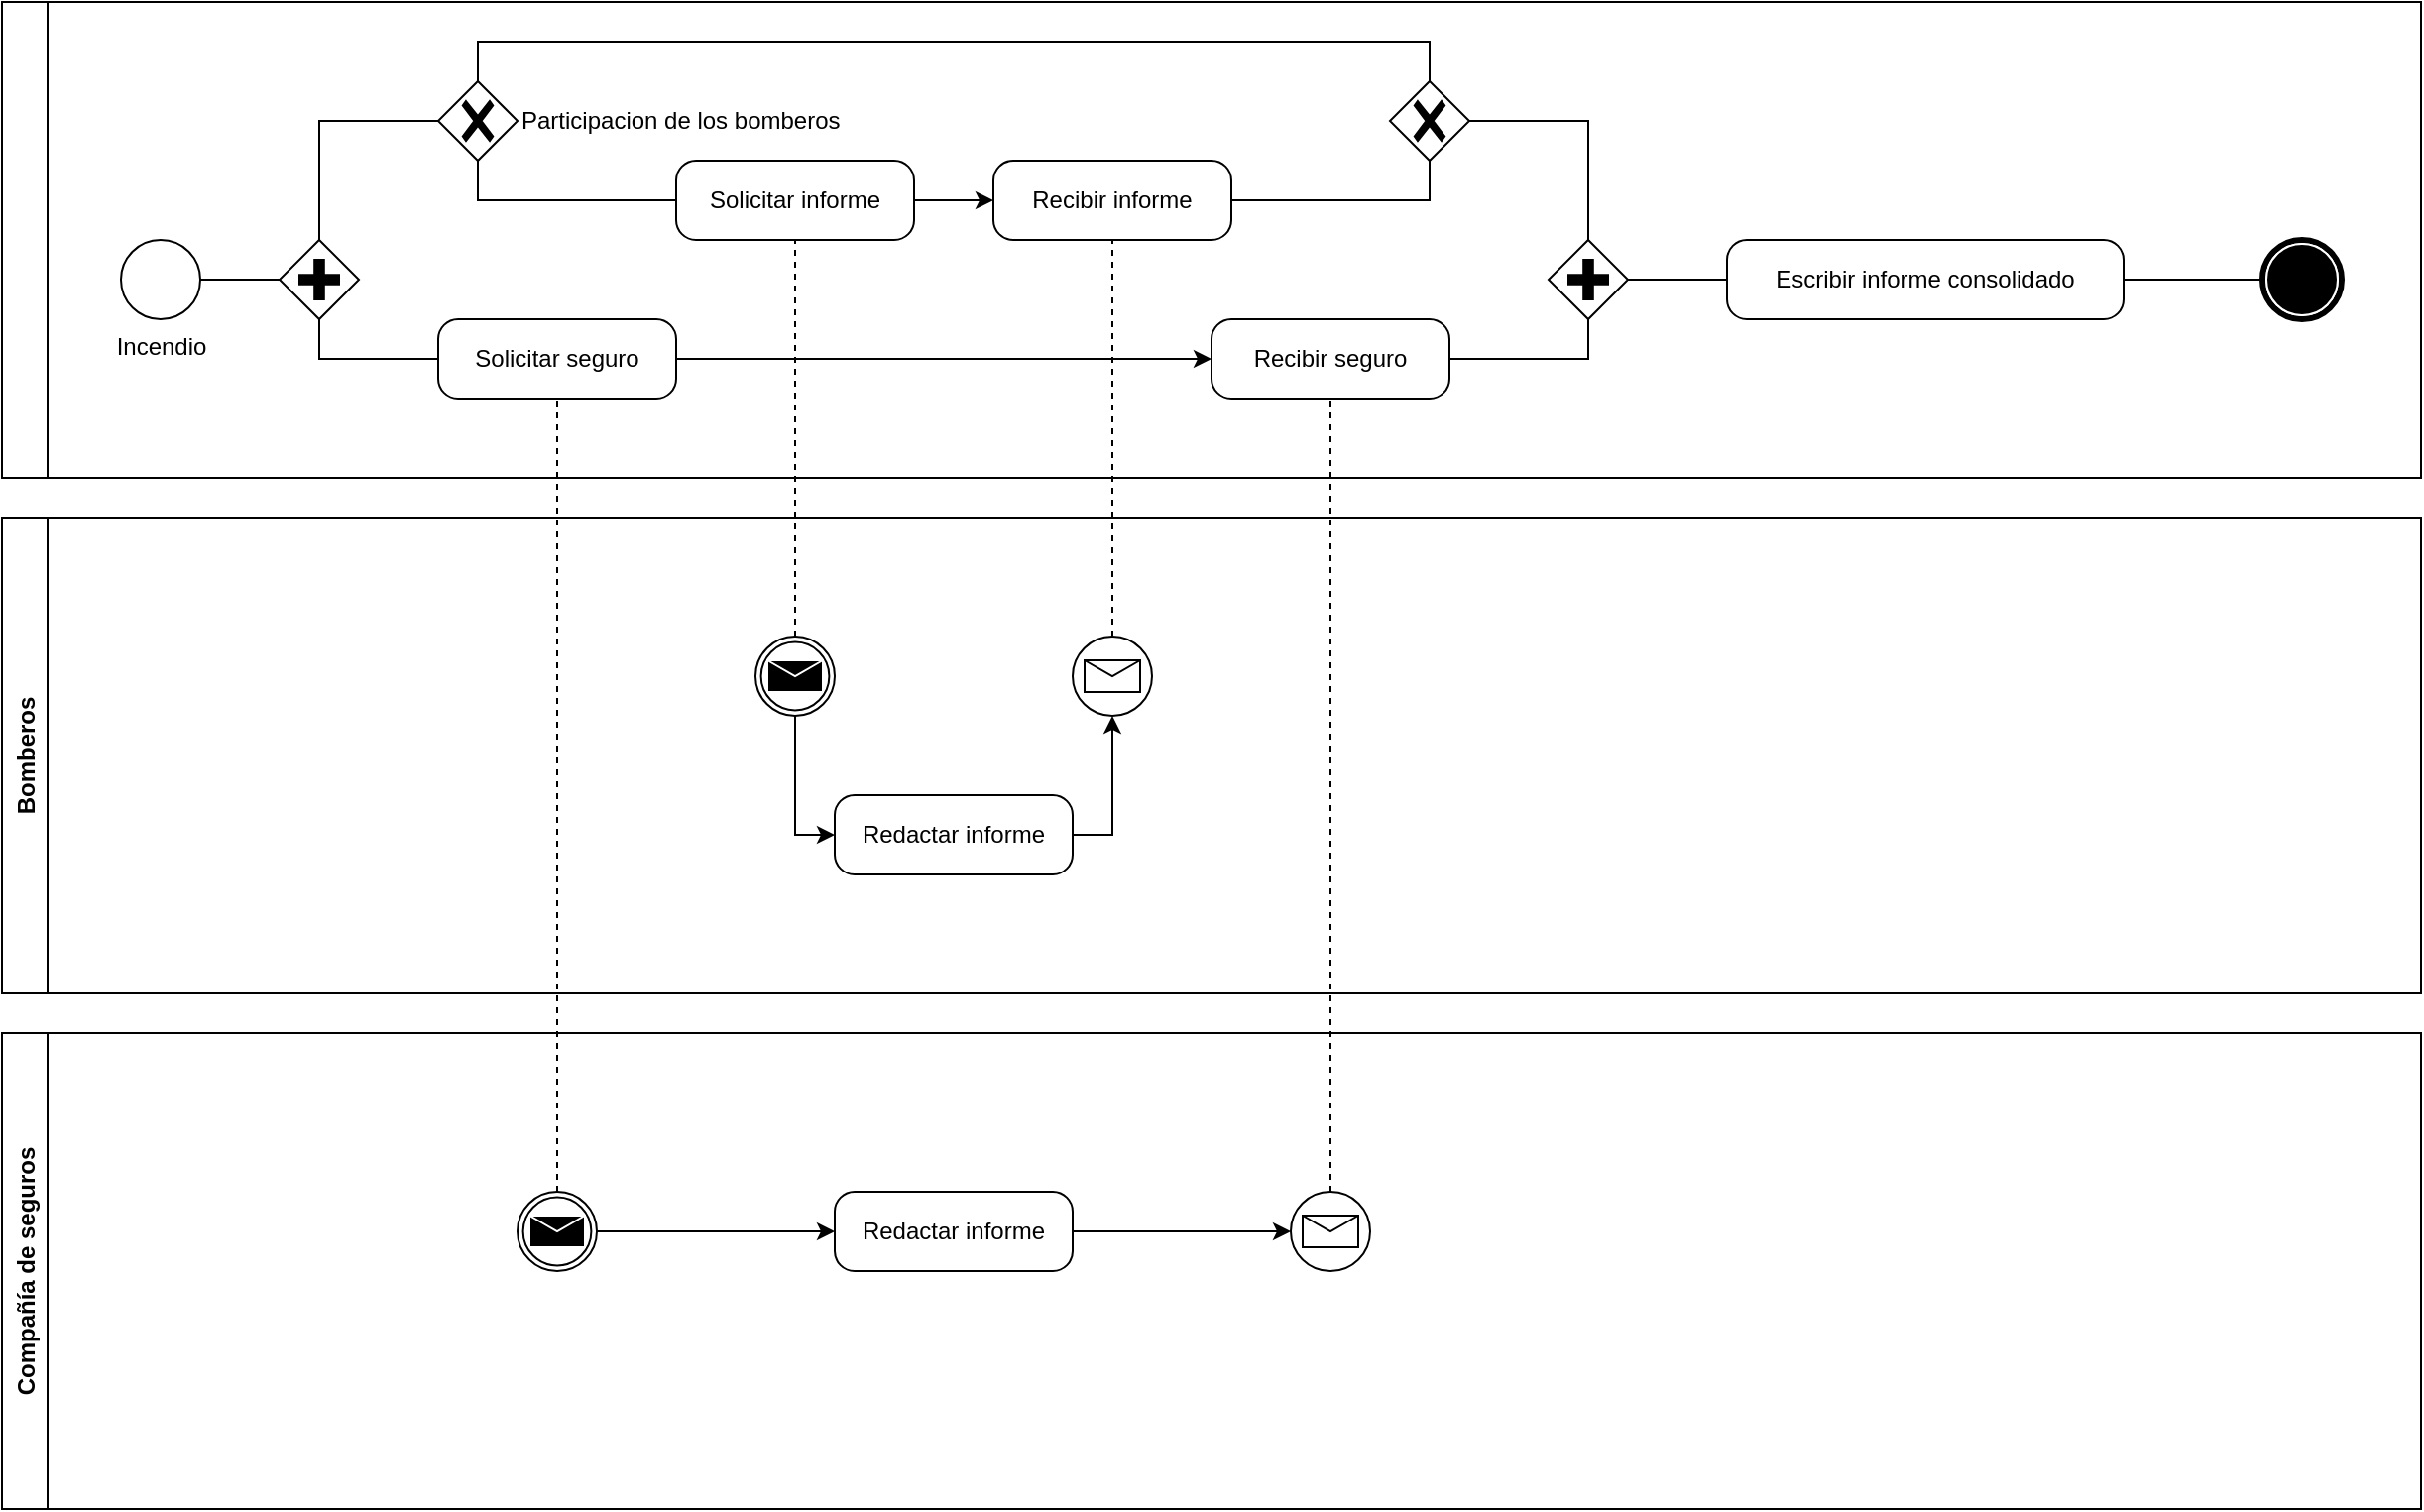 <mxfile version="20.4.1" type="device"><diagram id="_P3PEBaizZ3fYdOuVexj" name="Página-1"><mxGraphModel dx="2175" dy="793" grid="1" gridSize="10" guides="1" tooltips="1" connect="1" arrows="1" fold="1" page="1" pageScale="1" pageWidth="827" pageHeight="1169" math="0" shadow="0"><root><mxCell id="0"/><mxCell id="1" parent="0"/><mxCell id="GgYrNRC_9KO9TzAsa78y-1" value="&lt;div&gt;Incendio&lt;/div&gt;" style="points=[[0.145,0.145,0],[0.5,0,0],[0.855,0.145,0],[1,0.5,0],[0.855,0.855,0],[0.5,1,0],[0.145,0.855,0],[0,0.5,0]];shape=mxgraph.bpmn.event;html=1;verticalLabelPosition=bottom;labelBackgroundColor=#ffffff;verticalAlign=top;align=center;perimeter=ellipsePerimeter;outlineConnect=0;aspect=fixed;outline=standard;symbol=general;" vertex="1" parent="1"><mxGeometry x="40" y="200" width="40" height="40" as="geometry"/></mxCell><mxCell id="GgYrNRC_9KO9TzAsa78y-2" value="Solicitar seguro" style="points=[[0.25,0,0],[0.5,0,0],[0.75,0,0],[1,0.25,0],[1,0.5,0],[1,0.75,0],[0.75,1,0],[0.5,1,0],[0.25,1,0],[0,0.75,0],[0,0.5,0],[0,0.25,0]];shape=mxgraph.bpmn.task;whiteSpace=wrap;rectStyle=rounded;size=10;taskMarker=abstract;" vertex="1" parent="1"><mxGeometry x="200" y="240" width="120" height="40" as="geometry"/></mxCell><mxCell id="GgYrNRC_9KO9TzAsa78y-3" value="" style="points=[[0.25,0.25,0],[0.5,0,0],[0.75,0.25,0],[1,0.5,0],[0.75,0.75,0],[0.5,1,0],[0.25,0.75,0],[0,0.5,0]];shape=mxgraph.bpmn.gateway2;html=1;verticalLabelPosition=bottom;labelBackgroundColor=#ffffff;verticalAlign=top;align=center;perimeter=rhombusPerimeter;outlineConnect=0;outline=none;symbol=none;gwType=parallel;" vertex="1" parent="1"><mxGeometry x="120" y="200" width="40" height="40" as="geometry"/></mxCell><mxCell id="GgYrNRC_9KO9TzAsa78y-4" value="" style="endArrow=none;html=1;rounded=0;exitX=1;exitY=0.5;exitDx=0;exitDy=0;exitPerimeter=0;entryX=0;entryY=0.5;entryDx=0;entryDy=0;entryPerimeter=0;" edge="1" parent="1" source="GgYrNRC_9KO9TzAsa78y-1" target="GgYrNRC_9KO9TzAsa78y-3"><mxGeometry width="50" height="50" relative="1" as="geometry"><mxPoint x="230" y="290" as="sourcePoint"/><mxPoint x="440" y="390" as="targetPoint"/></mxGeometry></mxCell><mxCell id="GgYrNRC_9KO9TzAsa78y-5" value="" style="endArrow=none;html=1;rounded=0;entryX=0;entryY=0.5;entryDx=0;entryDy=0;entryPerimeter=0;" edge="1" parent="1" target="GgYrNRC_9KO9TzAsa78y-2"><mxGeometry width="50" height="50" relative="1" as="geometry"><mxPoint x="140" y="240" as="sourcePoint"/><mxPoint x="440" y="390" as="targetPoint"/><Array as="points"><mxPoint x="140" y="260"/></Array></mxGeometry></mxCell><mxCell id="GgYrNRC_9KO9TzAsa78y-6" value="&lt;div&gt;Participacion de los bomberos&lt;/div&gt;" style="points=[[0.25,0.25,0],[0.5,0,0],[0.75,0.25,0],[1,0.5,0],[0.75,0.75,0],[0.5,1,0],[0.25,0.75,0],[0,0.5,0]];shape=mxgraph.bpmn.gateway2;html=1;verticalLabelPosition=middle;labelBackgroundColor=#ffffff;verticalAlign=middle;align=left;perimeter=rhombusPerimeter;outlineConnect=0;outline=none;symbol=none;gwType=exclusive;labelPosition=right;" vertex="1" parent="1"><mxGeometry x="200" y="120" width="40" height="40" as="geometry"/></mxCell><mxCell id="GgYrNRC_9KO9TzAsa78y-7" value="" style="endArrow=none;html=1;rounded=0;exitX=0.5;exitY=0;exitDx=0;exitDy=0;exitPerimeter=0;entryX=0;entryY=0.5;entryDx=0;entryDy=0;entryPerimeter=0;" edge="1" parent="1" source="GgYrNRC_9KO9TzAsa78y-3" target="GgYrNRC_9KO9TzAsa78y-6"><mxGeometry width="50" height="50" relative="1" as="geometry"><mxPoint x="390" y="440" as="sourcePoint"/><mxPoint x="440" y="390" as="targetPoint"/><Array as="points"><mxPoint x="140" y="140"/></Array></mxGeometry></mxCell><mxCell id="GgYrNRC_9KO9TzAsa78y-10" value="Solicitar informe" style="points=[[0.25,0,0],[0.5,0,0],[0.75,0,0],[1,0.25,0],[1,0.5,0],[1,0.75,0],[0.75,1,0],[0.5,1,0],[0.25,1,0],[0,0.75,0],[0,0.5,0],[0,0.25,0]];shape=mxgraph.bpmn.task;whiteSpace=wrap;rectStyle=rounded;size=10;taskMarker=abstract;" vertex="1" parent="1"><mxGeometry x="320" y="160" width="120" height="40" as="geometry"/></mxCell><mxCell id="GgYrNRC_9KO9TzAsa78y-12" value="" style="endArrow=none;html=1;rounded=0;exitX=0.5;exitY=1;exitDx=0;exitDy=0;exitPerimeter=0;entryX=0;entryY=0.5;entryDx=0;entryDy=0;entryPerimeter=0;" edge="1" parent="1" source="GgYrNRC_9KO9TzAsa78y-6" target="GgYrNRC_9KO9TzAsa78y-10"><mxGeometry width="50" height="50" relative="1" as="geometry"><mxPoint x="390" y="350" as="sourcePoint"/><mxPoint x="440" y="300" as="targetPoint"/><Array as="points"><mxPoint x="220" y="180"/></Array></mxGeometry></mxCell><mxCell id="GgYrNRC_9KO9TzAsa78y-13" value="" style="endArrow=none;html=1;rounded=0;exitX=0.5;exitY=0;exitDx=0;exitDy=0;exitPerimeter=0;entryX=0.5;entryY=0;entryDx=0;entryDy=0;entryPerimeter=0;" edge="1" parent="1" source="GgYrNRC_9KO9TzAsa78y-6" target="GgYrNRC_9KO9TzAsa78y-16"><mxGeometry width="50" height="50" relative="1" as="geometry"><mxPoint x="390" y="350" as="sourcePoint"/><mxPoint x="280" y="100" as="targetPoint"/><Array as="points"><mxPoint x="220" y="100"/><mxPoint x="580" y="100"/><mxPoint x="700" y="100"/></Array></mxGeometry></mxCell><mxCell id="GgYrNRC_9KO9TzAsa78y-14" value="Recibir seguro" style="points=[[0.25,0,0],[0.5,0,0],[0.75,0,0],[1,0.25,0],[1,0.5,0],[1,0.75,0],[0.75,1,0],[0.5,1,0],[0.25,1,0],[0,0.75,0],[0,0.5,0],[0,0.25,0]];shape=mxgraph.bpmn.task;whiteSpace=wrap;rectStyle=rounded;size=10;taskMarker=abstract;" vertex="1" parent="1"><mxGeometry x="590" y="240" width="120" height="40" as="geometry"/></mxCell><mxCell id="GgYrNRC_9KO9TzAsa78y-15" value="" style="endArrow=classic;html=1;rounded=0;entryX=0;entryY=0.5;entryDx=0;entryDy=0;entryPerimeter=0;exitX=1;exitY=0.5;exitDx=0;exitDy=0;exitPerimeter=0;" edge="1" parent="1" source="GgYrNRC_9KO9TzAsa78y-2" target="GgYrNRC_9KO9TzAsa78y-14"><mxGeometry width="50" height="50" relative="1" as="geometry"><mxPoint x="390" y="310" as="sourcePoint"/><mxPoint x="440" y="260" as="targetPoint"/></mxGeometry></mxCell><mxCell id="GgYrNRC_9KO9TzAsa78y-16" value="" style="points=[[0.25,0.25,0],[0.5,0,0],[0.75,0.25,0],[1,0.5,0],[0.75,0.75,0],[0.5,1,0],[0.25,0.75,0],[0,0.5,0]];shape=mxgraph.bpmn.gateway2;html=1;verticalLabelPosition=bottom;labelBackgroundColor=#ffffff;verticalAlign=top;align=center;perimeter=rhombusPerimeter;outlineConnect=0;outline=none;symbol=none;gwType=exclusive;" vertex="1" parent="1"><mxGeometry x="680" y="120" width="40" height="40" as="geometry"/></mxCell><mxCell id="GgYrNRC_9KO9TzAsa78y-17" value="Recibir informe" style="points=[[0.25,0,0],[0.5,0,0],[0.75,0,0],[1,0.25,0],[1,0.5,0],[1,0.75,0],[0.75,1,0],[0.5,1,0],[0.25,1,0],[0,0.75,0],[0,0.5,0],[0,0.25,0]];shape=mxgraph.bpmn.task;whiteSpace=wrap;rectStyle=rounded;size=10;taskMarker=abstract;" vertex="1" parent="1"><mxGeometry x="480" y="160" width="120" height="40" as="geometry"/></mxCell><mxCell id="GgYrNRC_9KO9TzAsa78y-18" value="" style="endArrow=classic;html=1;rounded=0;exitX=1;exitY=0.5;exitDx=0;exitDy=0;exitPerimeter=0;entryX=0;entryY=0.5;entryDx=0;entryDy=0;entryPerimeter=0;" edge="1" parent="1" source="GgYrNRC_9KO9TzAsa78y-10" target="GgYrNRC_9KO9TzAsa78y-17"><mxGeometry width="50" height="50" relative="1" as="geometry"><mxPoint x="390" y="350" as="sourcePoint"/><mxPoint x="440" y="300" as="targetPoint"/></mxGeometry></mxCell><mxCell id="GgYrNRC_9KO9TzAsa78y-19" value="" style="points=[[0.25,0.25,0],[0.5,0,0],[0.75,0.25,0],[1,0.5,0],[0.75,0.75,0],[0.5,1,0],[0.25,0.75,0],[0,0.5,0]];shape=mxgraph.bpmn.gateway2;html=1;verticalLabelPosition=bottom;labelBackgroundColor=#ffffff;verticalAlign=top;align=center;perimeter=rhombusPerimeter;outlineConnect=0;outline=none;symbol=none;gwType=parallel;" vertex="1" parent="1"><mxGeometry x="760" y="200" width="40" height="40" as="geometry"/></mxCell><mxCell id="GgYrNRC_9KO9TzAsa78y-20" value="" style="endArrow=none;html=1;rounded=0;exitX=1;exitY=0.5;exitDx=0;exitDy=0;exitPerimeter=0;entryX=0.5;entryY=1;entryDx=0;entryDy=0;entryPerimeter=0;" edge="1" parent="1" source="GgYrNRC_9KO9TzAsa78y-17" target="GgYrNRC_9KO9TzAsa78y-16"><mxGeometry width="50" height="50" relative="1" as="geometry"><mxPoint x="390" y="350" as="sourcePoint"/><mxPoint x="440" y="300" as="targetPoint"/><Array as="points"><mxPoint x="700" y="180"/></Array></mxGeometry></mxCell><mxCell id="GgYrNRC_9KO9TzAsa78y-21" value="" style="endArrow=none;html=1;rounded=0;entryX=0.5;entryY=0;entryDx=0;entryDy=0;entryPerimeter=0;exitX=1;exitY=0.5;exitDx=0;exitDy=0;exitPerimeter=0;" edge="1" parent="1" source="GgYrNRC_9KO9TzAsa78y-16" target="GgYrNRC_9KO9TzAsa78y-19"><mxGeometry width="50" height="50" relative="1" as="geometry"><mxPoint x="390" y="350" as="sourcePoint"/><mxPoint x="440" y="300" as="targetPoint"/><Array as="points"><mxPoint x="780" y="140"/></Array></mxGeometry></mxCell><mxCell id="GgYrNRC_9KO9TzAsa78y-22" value="" style="endArrow=none;html=1;rounded=0;entryX=0.5;entryY=1;entryDx=0;entryDy=0;entryPerimeter=0;exitX=1;exitY=0.5;exitDx=0;exitDy=0;exitPerimeter=0;" edge="1" parent="1" source="GgYrNRC_9KO9TzAsa78y-14" target="GgYrNRC_9KO9TzAsa78y-19"><mxGeometry width="50" height="50" relative="1" as="geometry"><mxPoint x="390" y="350" as="sourcePoint"/><mxPoint x="440" y="300" as="targetPoint"/><Array as="points"><mxPoint x="780" y="260"/></Array></mxGeometry></mxCell><mxCell id="GgYrNRC_9KO9TzAsa78y-23" value="Escribir informe consolidado" style="points=[[0.25,0,0],[0.5,0,0],[0.75,0,0],[1,0.25,0],[1,0.5,0],[1,0.75,0],[0.75,1,0],[0.5,1,0],[0.25,1,0],[0,0.75,0],[0,0.5,0],[0,0.25,0]];shape=mxgraph.bpmn.task;whiteSpace=wrap;rectStyle=rounded;size=10;taskMarker=abstract;" vertex="1" parent="1"><mxGeometry x="850" y="200" width="200" height="40" as="geometry"/></mxCell><mxCell id="GgYrNRC_9KO9TzAsa78y-24" value="" style="endArrow=none;html=1;rounded=0;entryX=0;entryY=0.5;entryDx=0;entryDy=0;entryPerimeter=0;exitX=1;exitY=0.5;exitDx=0;exitDy=0;exitPerimeter=0;" edge="1" parent="1" source="GgYrNRC_9KO9TzAsa78y-19" target="GgYrNRC_9KO9TzAsa78y-23"><mxGeometry width="50" height="50" relative="1" as="geometry"><mxPoint x="650" y="350" as="sourcePoint"/><mxPoint x="700" y="300" as="targetPoint"/></mxGeometry></mxCell><mxCell id="GgYrNRC_9KO9TzAsa78y-25" value="" style="points=[[0.145,0.145,0],[0.5,0,0],[0.855,0.145,0],[1,0.5,0],[0.855,0.855,0],[0.5,1,0],[0.145,0.855,0],[0,0.5,0]];shape=mxgraph.bpmn.event;html=1;verticalLabelPosition=bottom;labelBackgroundColor=#ffffff;verticalAlign=top;align=center;perimeter=ellipsePerimeter;outlineConnect=0;aspect=fixed;outline=end;symbol=terminate;" vertex="1" parent="1"><mxGeometry x="1120" y="200" width="40" height="40" as="geometry"/></mxCell><mxCell id="GgYrNRC_9KO9TzAsa78y-26" value="" style="endArrow=none;html=1;rounded=0;entryX=0;entryY=0.5;entryDx=0;entryDy=0;entryPerimeter=0;exitX=1;exitY=0.5;exitDx=0;exitDy=0;exitPerimeter=0;" edge="1" parent="1" source="GgYrNRC_9KO9TzAsa78y-23" target="GgYrNRC_9KO9TzAsa78y-25"><mxGeometry width="50" height="50" relative="1" as="geometry"><mxPoint x="650" y="350" as="sourcePoint"/><mxPoint x="700" y="300" as="targetPoint"/></mxGeometry></mxCell><mxCell id="GgYrNRC_9KO9TzAsa78y-27" value="" style="swimlane;horizontal=0;" vertex="1" parent="1"><mxGeometry x="-20" y="80" width="1220" height="240" as="geometry"/></mxCell><mxCell id="GgYrNRC_9KO9TzAsa78y-28" value="Bomberos" style="swimlane;horizontal=0;" vertex="1" parent="1"><mxGeometry x="-20" y="340" width="1220" height="240" as="geometry"/></mxCell><mxCell id="GgYrNRC_9KO9TzAsa78y-30" value="" style="points=[[0.145,0.145,0],[0.5,0,0],[0.855,0.145,0],[1,0.5,0],[0.855,0.855,0],[0.5,1,0],[0.145,0.855,0],[0,0.5,0]];shape=mxgraph.bpmn.event;html=1;verticalLabelPosition=bottom;labelBackgroundColor=#ffffff;verticalAlign=top;align=center;perimeter=ellipsePerimeter;outlineConnect=0;aspect=fixed;outline=throwing;symbol=message;" vertex="1" parent="GgYrNRC_9KO9TzAsa78y-28"><mxGeometry x="380" y="60" width="40" height="40" as="geometry"/></mxCell><mxCell id="GgYrNRC_9KO9TzAsa78y-32" value="" style="points=[[0.145,0.145,0],[0.5,0,0],[0.855,0.145,0],[1,0.5,0],[0.855,0.855,0],[0.5,1,0],[0.145,0.855,0],[0,0.5,0]];shape=mxgraph.bpmn.event;html=1;verticalLabelPosition=bottom;labelBackgroundColor=#ffffff;verticalAlign=top;align=center;perimeter=ellipsePerimeter;outlineConnect=0;aspect=fixed;outline=standard;symbol=message;" vertex="1" parent="GgYrNRC_9KO9TzAsa78y-28"><mxGeometry x="540" y="60" width="40" height="40" as="geometry"/></mxCell><mxCell id="GgYrNRC_9KO9TzAsa78y-34" value="Redactar informe" style="points=[[0.25,0,0],[0.5,0,0],[0.75,0,0],[1,0.25,0],[1,0.5,0],[1,0.75,0],[0.75,1,0],[0.5,1,0],[0.25,1,0],[0,0.75,0],[0,0.5,0],[0,0.25,0]];shape=mxgraph.bpmn.task;whiteSpace=wrap;rectStyle=rounded;size=10;taskMarker=abstract;" vertex="1" parent="GgYrNRC_9KO9TzAsa78y-28"><mxGeometry x="420" y="140" width="120" height="40" as="geometry"/></mxCell><mxCell id="GgYrNRC_9KO9TzAsa78y-35" value="" style="endArrow=classic;html=1;rounded=0;exitX=0.5;exitY=1;exitDx=0;exitDy=0;exitPerimeter=0;entryX=0;entryY=0.5;entryDx=0;entryDy=0;entryPerimeter=0;" edge="1" parent="GgYrNRC_9KO9TzAsa78y-28" source="GgYrNRC_9KO9TzAsa78y-30" target="GgYrNRC_9KO9TzAsa78y-34"><mxGeometry width="50" height="50" relative="1" as="geometry"><mxPoint x="580" y="120" as="sourcePoint"/><mxPoint x="630" y="70" as="targetPoint"/><Array as="points"><mxPoint x="400" y="160"/></Array></mxGeometry></mxCell><mxCell id="GgYrNRC_9KO9TzAsa78y-36" value="" style="endArrow=classic;html=1;rounded=0;exitX=1;exitY=0.5;exitDx=0;exitDy=0;exitPerimeter=0;entryX=0.5;entryY=1;entryDx=0;entryDy=0;entryPerimeter=0;" edge="1" parent="GgYrNRC_9KO9TzAsa78y-28" source="GgYrNRC_9KO9TzAsa78y-34" target="GgYrNRC_9KO9TzAsa78y-32"><mxGeometry width="50" height="50" relative="1" as="geometry"><mxPoint x="580" y="330" as="sourcePoint"/><mxPoint x="630" y="280" as="targetPoint"/><Array as="points"><mxPoint x="560" y="160"/></Array></mxGeometry></mxCell><mxCell id="GgYrNRC_9KO9TzAsa78y-29" value="Compañía de seguros" style="swimlane;horizontal=0;" vertex="1" parent="1"><mxGeometry x="-20" y="600" width="1220" height="240" as="geometry"/></mxCell><mxCell id="GgYrNRC_9KO9TzAsa78y-31" value="" style="points=[[0.145,0.145,0],[0.5,0,0],[0.855,0.145,0],[1,0.5,0],[0.855,0.855,0],[0.5,1,0],[0.145,0.855,0],[0,0.5,0]];shape=mxgraph.bpmn.event;html=1;verticalLabelPosition=bottom;labelBackgroundColor=#ffffff;verticalAlign=top;align=center;perimeter=ellipsePerimeter;outlineConnect=0;aspect=fixed;outline=throwing;symbol=message;" vertex="1" parent="GgYrNRC_9KO9TzAsa78y-29"><mxGeometry x="260" y="80" width="40" height="40" as="geometry"/></mxCell><mxCell id="GgYrNRC_9KO9TzAsa78y-33" value="" style="points=[[0.145,0.145,0],[0.5,0,0],[0.855,0.145,0],[1,0.5,0],[0.855,0.855,0],[0.5,1,0],[0.145,0.855,0],[0,0.5,0]];shape=mxgraph.bpmn.event;html=1;verticalLabelPosition=bottom;labelBackgroundColor=#ffffff;verticalAlign=top;align=center;perimeter=ellipsePerimeter;outlineConnect=0;aspect=fixed;outline=standard;symbol=message;" vertex="1" parent="GgYrNRC_9KO9TzAsa78y-29"><mxGeometry x="650" y="80" width="40" height="40" as="geometry"/></mxCell><mxCell id="GgYrNRC_9KO9TzAsa78y-37" value="Redactar informe" style="points=[[0.25,0,0],[0.5,0,0],[0.75,0,0],[1,0.25,0],[1,0.5,0],[1,0.75,0],[0.75,1,0],[0.5,1,0],[0.25,1,0],[0,0.75,0],[0,0.5,0],[0,0.25,0]];shape=mxgraph.bpmn.task;whiteSpace=wrap;rectStyle=rounded;size=10;taskMarker=abstract;" vertex="1" parent="GgYrNRC_9KO9TzAsa78y-29"><mxGeometry x="420" y="80" width="120" height="40" as="geometry"/></mxCell><mxCell id="GgYrNRC_9KO9TzAsa78y-38" value="" style="endArrow=classic;html=1;rounded=0;exitX=1;exitY=0.5;exitDx=0;exitDy=0;exitPerimeter=0;entryX=0;entryY=0.5;entryDx=0;entryDy=0;entryPerimeter=0;" edge="1" parent="GgYrNRC_9KO9TzAsa78y-29" source="GgYrNRC_9KO9TzAsa78y-31" target="GgYrNRC_9KO9TzAsa78y-37"><mxGeometry width="50" height="50" relative="1" as="geometry"><mxPoint x="580" y="70" as="sourcePoint"/><mxPoint x="630" y="20" as="targetPoint"/></mxGeometry></mxCell><mxCell id="GgYrNRC_9KO9TzAsa78y-39" value="" style="endArrow=classic;html=1;rounded=0;exitX=1;exitY=0.5;exitDx=0;exitDy=0;exitPerimeter=0;entryX=0;entryY=0.5;entryDx=0;entryDy=0;entryPerimeter=0;" edge="1" parent="GgYrNRC_9KO9TzAsa78y-29" source="GgYrNRC_9KO9TzAsa78y-37" target="GgYrNRC_9KO9TzAsa78y-33"><mxGeometry width="50" height="50" relative="1" as="geometry"><mxPoint x="580" y="70" as="sourcePoint"/><mxPoint x="630" y="20" as="targetPoint"/></mxGeometry></mxCell><mxCell id="GgYrNRC_9KO9TzAsa78y-40" value="" style="endArrow=none;dashed=1;html=1;rounded=0;entryX=0.5;entryY=1;entryDx=0;entryDy=0;entryPerimeter=0;exitX=0.5;exitY=0;exitDx=0;exitDy=0;exitPerimeter=0;" edge="1" parent="1" source="GgYrNRC_9KO9TzAsa78y-31" target="GgYrNRC_9KO9TzAsa78y-2"><mxGeometry width="50" height="50" relative="1" as="geometry"><mxPoint x="560" y="670" as="sourcePoint"/><mxPoint x="610" y="620" as="targetPoint"/></mxGeometry></mxCell><mxCell id="GgYrNRC_9KO9TzAsa78y-41" value="" style="endArrow=none;dashed=1;html=1;rounded=0;entryX=0.5;entryY=1;entryDx=0;entryDy=0;entryPerimeter=0;exitX=0.5;exitY=0;exitDx=0;exitDy=0;exitPerimeter=0;" edge="1" parent="1" source="GgYrNRC_9KO9TzAsa78y-33" target="GgYrNRC_9KO9TzAsa78y-14"><mxGeometry width="50" height="50" relative="1" as="geometry"><mxPoint x="270" y="690" as="sourcePoint"/><mxPoint x="270" y="290" as="targetPoint"/></mxGeometry></mxCell><mxCell id="GgYrNRC_9KO9TzAsa78y-42" value="" style="endArrow=none;dashed=1;html=1;rounded=0;entryX=0.5;entryY=1;entryDx=0;entryDy=0;entryPerimeter=0;exitX=0.5;exitY=0;exitDx=0;exitDy=0;exitPerimeter=0;" edge="1" parent="1" source="GgYrNRC_9KO9TzAsa78y-30" target="GgYrNRC_9KO9TzAsa78y-10"><mxGeometry width="50" height="50" relative="1" as="geometry"><mxPoint x="280" y="700" as="sourcePoint"/><mxPoint x="280" y="300" as="targetPoint"/></mxGeometry></mxCell><mxCell id="GgYrNRC_9KO9TzAsa78y-43" value="" style="endArrow=none;dashed=1;html=1;rounded=0;entryX=0.5;entryY=1;entryDx=0;entryDy=0;entryPerimeter=0;exitX=0.5;exitY=0;exitDx=0;exitDy=0;exitPerimeter=0;" edge="1" parent="1" source="GgYrNRC_9KO9TzAsa78y-32" target="GgYrNRC_9KO9TzAsa78y-17"><mxGeometry width="50" height="50" relative="1" as="geometry"><mxPoint x="390" y="410" as="sourcePoint"/><mxPoint x="390" y="210" as="targetPoint"/></mxGeometry></mxCell></root></mxGraphModel></diagram></mxfile>